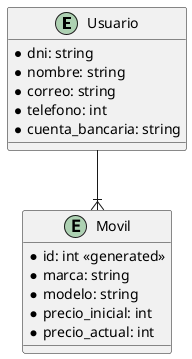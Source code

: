 @startuml
entity Usuario {
    * dni: string
    * nombre: string
    * correo: string
    * telefono: int
    * cuenta_bancaria: string
}
entity Movil {
    * id: int <<generated>>
    * marca: string
    * modelo: string
    * precio_inicial: int
    * precio_actual: int
}

Usuario --|{ Movil
@enduml